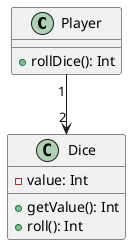 @startuml
class Player {
    + rollDice(): Int
}

class Dice {
    - value: Int
    + getValue(): Int
    + roll(): Int
}

Player "1" --> "2" Dice
@enduml